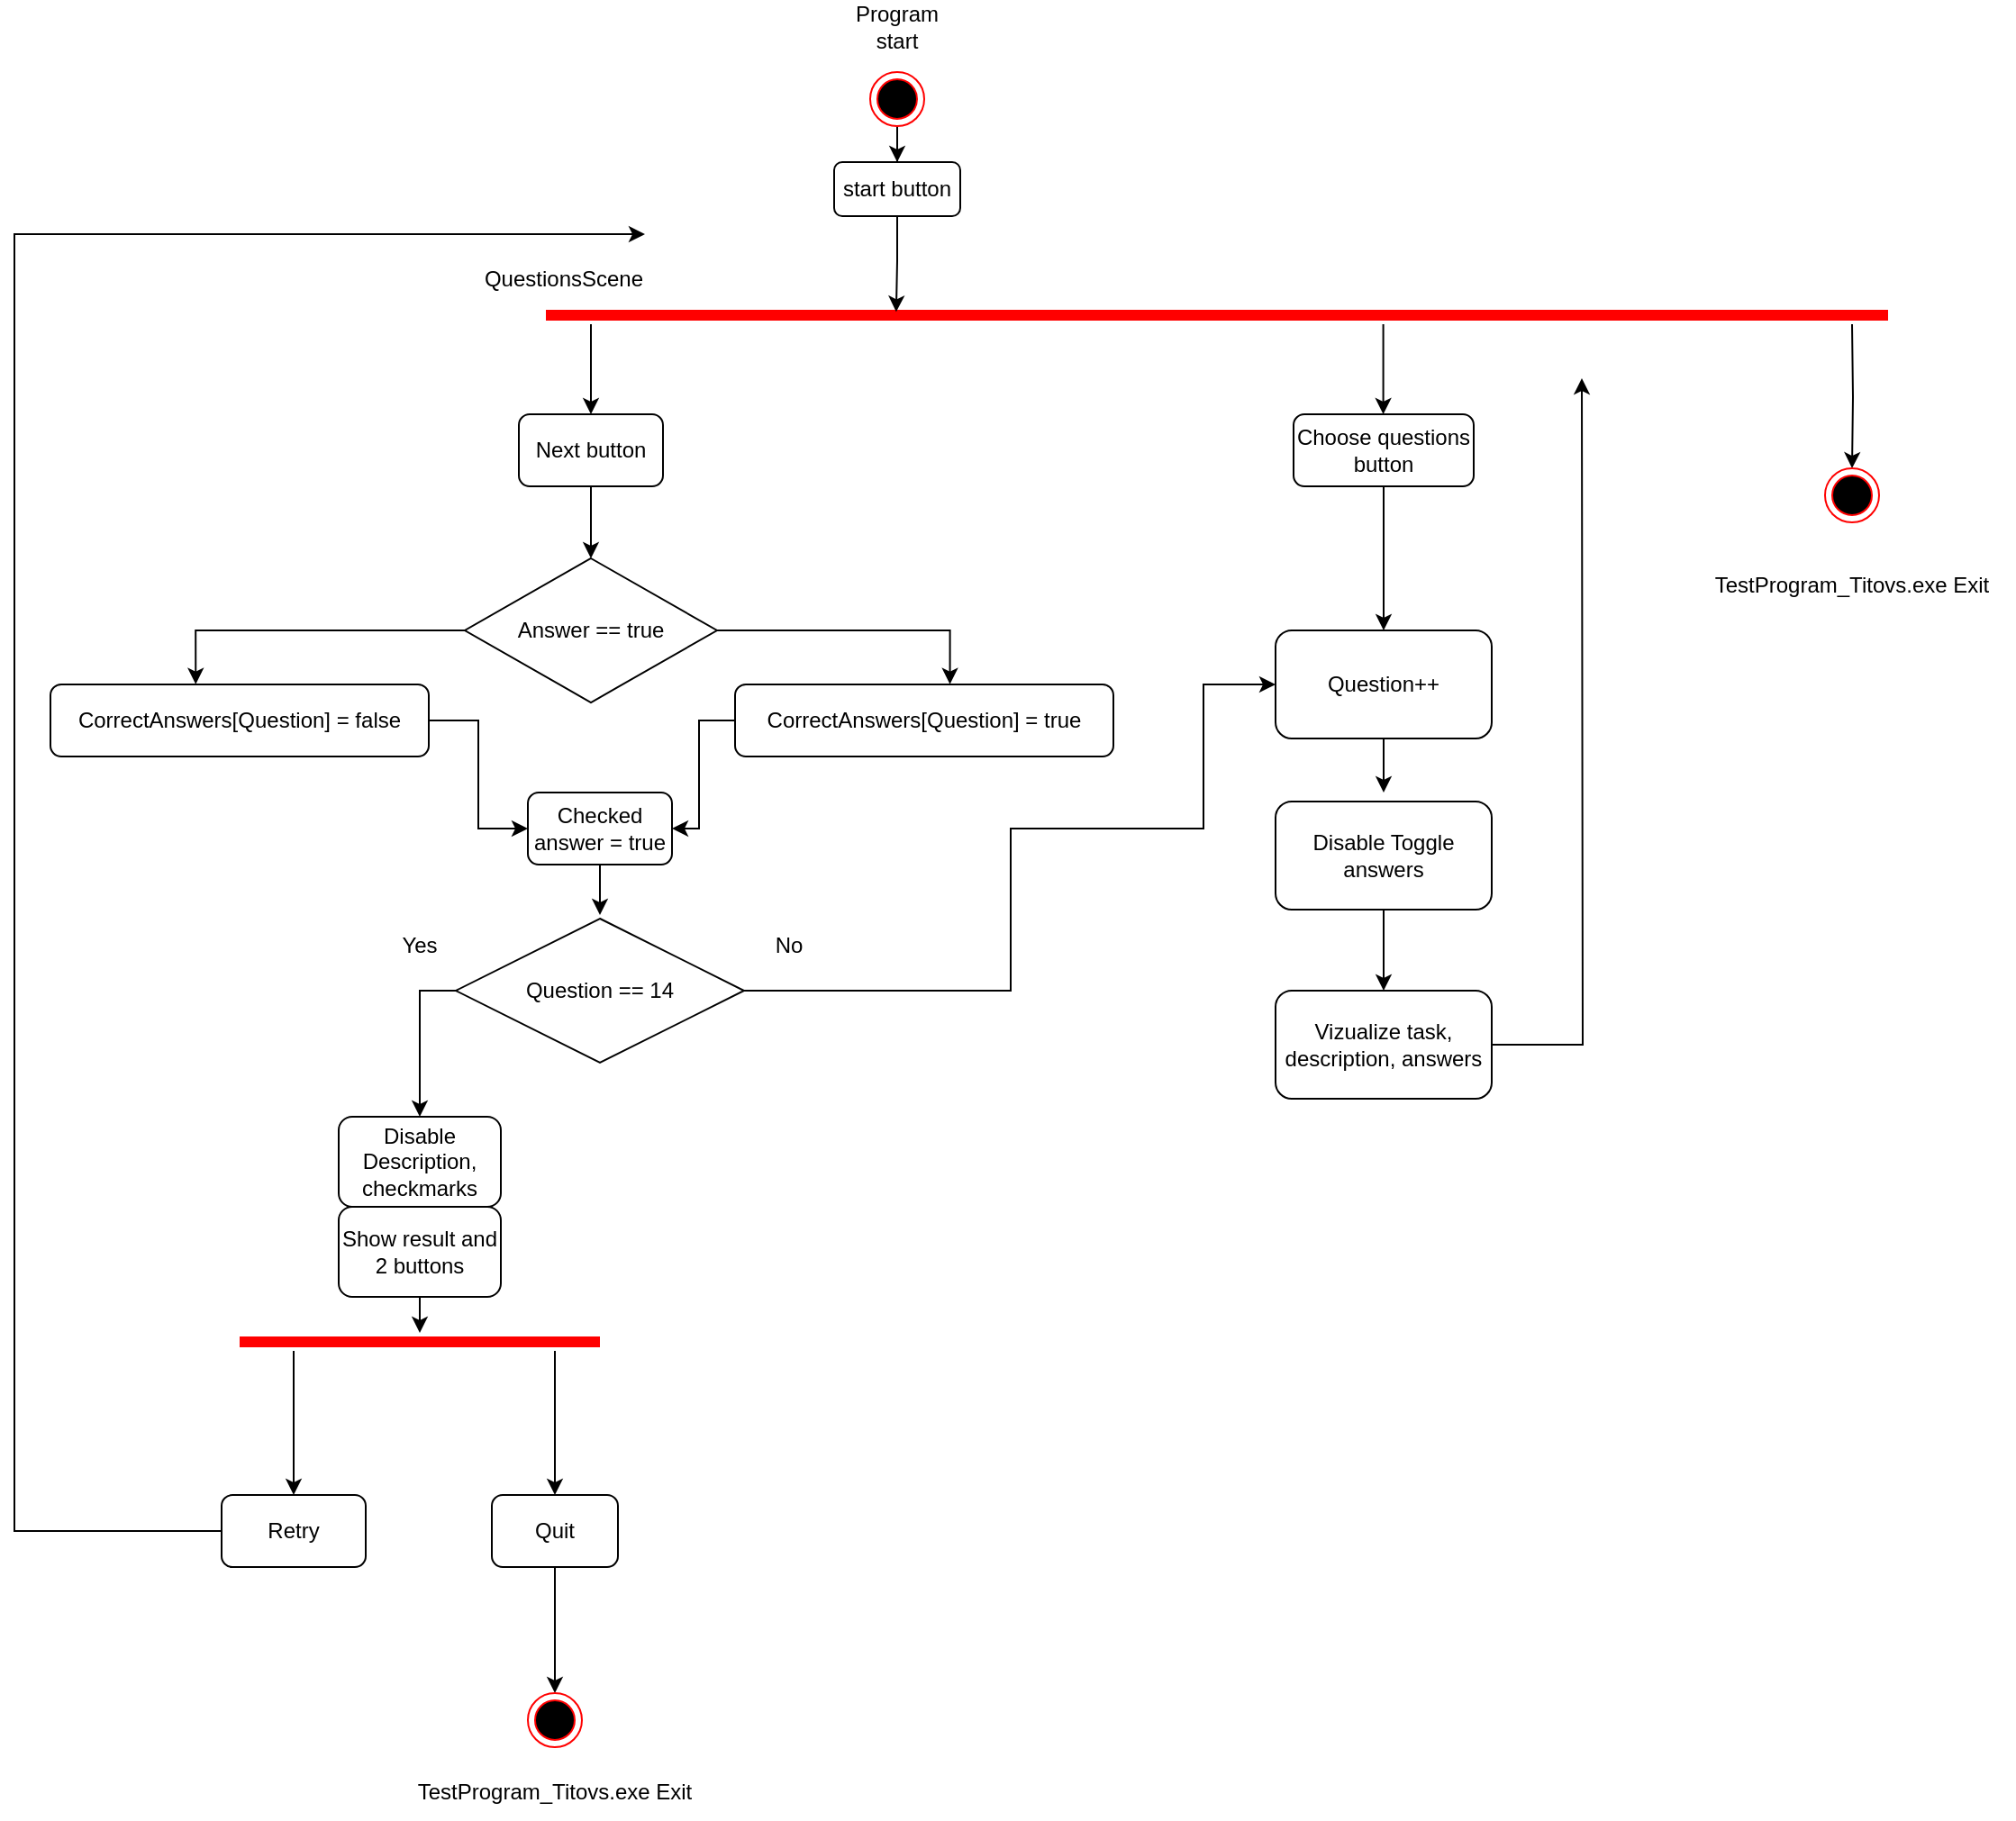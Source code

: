 <mxfile version="24.5.4" type="device">
  <diagram name="Page-1" id="7dSvqLLmZFYE4ecyOjEG">
    <mxGraphModel dx="1671" dy="758" grid="1" gridSize="10" guides="1" tooltips="1" connect="1" arrows="1" fold="1" page="1" pageScale="1" pageWidth="850" pageHeight="1100" math="0" shadow="0">
      <root>
        <mxCell id="0" />
        <mxCell id="1" parent="0" />
        <mxCell id="_zVrqFiz_bb8IfCAxKK6-1" value="" style="shape=line;html=1;strokeWidth=6;strokeColor=#ff0000;" parent="1" vertex="1">
          <mxGeometry x="215" y="350" width="745" height="10" as="geometry" />
        </mxCell>
        <mxCell id="_zVrqFiz_bb8IfCAxKK6-8" style="edgeStyle=orthogonalEdgeStyle;rounded=0;orthogonalLoop=1;jettySize=auto;html=1;entryX=0.5;entryY=0;entryDx=0;entryDy=0;" parent="1" source="_zVrqFiz_bb8IfCAxKK6-3" target="_zVrqFiz_bb8IfCAxKK6-7" edge="1">
          <mxGeometry relative="1" as="geometry" />
        </mxCell>
        <mxCell id="_zVrqFiz_bb8IfCAxKK6-3" value="" style="ellipse;html=1;shape=endState;fillColor=#000000;strokeColor=#ff0000;" parent="1" vertex="1">
          <mxGeometry x="395" y="220" width="30" height="30" as="geometry" />
        </mxCell>
        <mxCell id="_zVrqFiz_bb8IfCAxKK6-4" value="Program start" style="text;html=1;align=center;verticalAlign=middle;whiteSpace=wrap;rounded=0;" parent="1" vertex="1">
          <mxGeometry x="380" y="180" width="60" height="30" as="geometry" />
        </mxCell>
        <mxCell id="_zVrqFiz_bb8IfCAxKK6-9" style="edgeStyle=orthogonalEdgeStyle;rounded=0;orthogonalLoop=1;jettySize=auto;html=1;entryX=0.261;entryY=0.317;entryDx=0;entryDy=0;entryPerimeter=0;" parent="1" source="_zVrqFiz_bb8IfCAxKK6-7" target="_zVrqFiz_bb8IfCAxKK6-1" edge="1">
          <mxGeometry relative="1" as="geometry" />
        </mxCell>
        <mxCell id="_zVrqFiz_bb8IfCAxKK6-7" value="start button" style="rounded=1;whiteSpace=wrap;html=1;" parent="1" vertex="1">
          <mxGeometry x="375" y="270" width="70" height="30" as="geometry" />
        </mxCell>
        <mxCell id="_zVrqFiz_bb8IfCAxKK6-10" style="edgeStyle=orthogonalEdgeStyle;rounded=0;orthogonalLoop=1;jettySize=auto;html=1;" parent="1" edge="1">
          <mxGeometry relative="1" as="geometry">
            <mxPoint x="240" y="360" as="sourcePoint" />
            <mxPoint x="240" y="410" as="targetPoint" />
          </mxGeometry>
        </mxCell>
        <mxCell id="_zVrqFiz_bb8IfCAxKK6-15" style="edgeStyle=orthogonalEdgeStyle;rounded=0;orthogonalLoop=1;jettySize=auto;html=1;" parent="1" source="_zVrqFiz_bb8IfCAxKK6-11" edge="1">
          <mxGeometry relative="1" as="geometry">
            <mxPoint x="240" y="490" as="targetPoint" />
          </mxGeometry>
        </mxCell>
        <mxCell id="_zVrqFiz_bb8IfCAxKK6-11" value="Next button" style="rounded=1;whiteSpace=wrap;html=1;" parent="1" vertex="1">
          <mxGeometry x="200" y="410" width="80" height="40" as="geometry" />
        </mxCell>
        <mxCell id="_zVrqFiz_bb8IfCAxKK6-23" style="edgeStyle=orthogonalEdgeStyle;rounded=0;orthogonalLoop=1;jettySize=auto;html=1;entryX=0.5;entryY=0;entryDx=0;entryDy=0;" parent="1" source="_zVrqFiz_bb8IfCAxKK6-12" target="_zVrqFiz_bb8IfCAxKK6-18" edge="1">
          <mxGeometry relative="1" as="geometry">
            <Array as="points">
              <mxPoint x="145" y="730" />
            </Array>
          </mxGeometry>
        </mxCell>
        <mxCell id="_zVrqFiz_bb8IfCAxKK6-62" style="edgeStyle=orthogonalEdgeStyle;rounded=0;orthogonalLoop=1;jettySize=auto;html=1;entryX=0;entryY=0.5;entryDx=0;entryDy=0;" parent="1" source="_zVrqFiz_bb8IfCAxKK6-12" target="_zVrqFiz_bb8IfCAxKK6-36" edge="1">
          <mxGeometry relative="1" as="geometry">
            <Array as="points">
              <mxPoint x="473" y="730" />
              <mxPoint x="473" y="640" />
              <mxPoint x="580" y="640" />
              <mxPoint x="580" y="560" />
            </Array>
          </mxGeometry>
        </mxCell>
        <mxCell id="_zVrqFiz_bb8IfCAxKK6-12" value="Question == 14" style="rhombus;whiteSpace=wrap;html=1;" parent="1" vertex="1">
          <mxGeometry x="165" y="690" width="160" height="80" as="geometry" />
        </mxCell>
        <mxCell id="_zVrqFiz_bb8IfCAxKK6-16" value="Yes" style="text;html=1;align=center;verticalAlign=middle;whiteSpace=wrap;rounded=0;" parent="1" vertex="1">
          <mxGeometry x="115" y="690" width="60" height="30" as="geometry" />
        </mxCell>
        <mxCell id="_zVrqFiz_bb8IfCAxKK6-22" style="edgeStyle=orthogonalEdgeStyle;rounded=0;orthogonalLoop=1;jettySize=auto;html=1;" parent="1" source="_zVrqFiz_bb8IfCAxKK6-18" target="_zVrqFiz_bb8IfCAxKK6-19" edge="1">
          <mxGeometry relative="1" as="geometry" />
        </mxCell>
        <mxCell id="_zVrqFiz_bb8IfCAxKK6-18" value="Disable Description, checkmarks" style="rounded=1;whiteSpace=wrap;html=1;" parent="1" vertex="1">
          <mxGeometry x="100" y="800" width="90" height="50" as="geometry" />
        </mxCell>
        <mxCell id="_zVrqFiz_bb8IfCAxKK6-19" value="" style="shape=line;html=1;strokeWidth=6;strokeColor=#ff0000;" parent="1" vertex="1">
          <mxGeometry x="45" y="920" width="200" height="10" as="geometry" />
        </mxCell>
        <mxCell id="_zVrqFiz_bb8IfCAxKK6-24" style="edgeStyle=orthogonalEdgeStyle;rounded=0;orthogonalLoop=1;jettySize=auto;html=1;" parent="1" edge="1">
          <mxGeometry relative="1" as="geometry">
            <mxPoint x="75" y="930" as="sourcePoint" />
            <mxPoint x="75" y="1010" as="targetPoint" />
          </mxGeometry>
        </mxCell>
        <mxCell id="_zVrqFiz_bb8IfCAxKK6-25" style="edgeStyle=orthogonalEdgeStyle;rounded=0;orthogonalLoop=1;jettySize=auto;html=1;" parent="1" edge="1">
          <mxGeometry relative="1" as="geometry">
            <mxPoint x="220" y="930" as="sourcePoint" />
            <mxPoint x="220" y="1010" as="targetPoint" />
          </mxGeometry>
        </mxCell>
        <mxCell id="_zVrqFiz_bb8IfCAxKK6-28" style="edgeStyle=elbowEdgeStyle;rounded=0;orthogonalLoop=1;jettySize=auto;html=1;" parent="1" source="_zVrqFiz_bb8IfCAxKK6-26" edge="1">
          <mxGeometry relative="1" as="geometry">
            <mxPoint x="270" y="310" as="targetPoint" />
            <Array as="points">
              <mxPoint x="-80" y="670" />
            </Array>
          </mxGeometry>
        </mxCell>
        <mxCell id="_zVrqFiz_bb8IfCAxKK6-26" value="Retry" style="rounded=1;whiteSpace=wrap;html=1;" parent="1" vertex="1">
          <mxGeometry x="35" y="1010" width="80" height="40" as="geometry" />
        </mxCell>
        <mxCell id="_zVrqFiz_bb8IfCAxKK6-31" style="edgeStyle=orthogonalEdgeStyle;rounded=0;orthogonalLoop=1;jettySize=auto;html=1;" parent="1" source="_zVrqFiz_bb8IfCAxKK6-27" edge="1">
          <mxGeometry relative="1" as="geometry">
            <mxPoint x="220" y="1120" as="targetPoint" />
          </mxGeometry>
        </mxCell>
        <mxCell id="_zVrqFiz_bb8IfCAxKK6-27" value="Quit" style="rounded=1;whiteSpace=wrap;html=1;" parent="1" vertex="1">
          <mxGeometry x="185" y="1010" width="70" height="40" as="geometry" />
        </mxCell>
        <mxCell id="_zVrqFiz_bb8IfCAxKK6-29" value="" style="ellipse;html=1;shape=endState;fillColor=#000000;strokeColor=#ff0000;" parent="1" vertex="1">
          <mxGeometry x="205" y="1120" width="30" height="30" as="geometry" />
        </mxCell>
        <mxCell id="_zVrqFiz_bb8IfCAxKK6-32" value="TestProgram_Titovs.exe Exit" style="text;html=1;align=center;verticalAlign=middle;whiteSpace=wrap;rounded=0;" parent="1" vertex="1">
          <mxGeometry x="130" y="1160" width="180" height="30" as="geometry" />
        </mxCell>
        <mxCell id="_zVrqFiz_bb8IfCAxKK6-34" value="QuestionsScene" style="text;html=1;align=center;verticalAlign=middle;whiteSpace=wrap;rounded=0;" parent="1" vertex="1">
          <mxGeometry x="195" y="320" width="60" height="30" as="geometry" />
        </mxCell>
        <mxCell id="_zVrqFiz_bb8IfCAxKK6-59" style="edgeStyle=orthogonalEdgeStyle;rounded=0;orthogonalLoop=1;jettySize=auto;html=1;" parent="1" source="_zVrqFiz_bb8IfCAxKK6-36" edge="1">
          <mxGeometry relative="1" as="geometry">
            <mxPoint x="680" y="620" as="targetPoint" />
          </mxGeometry>
        </mxCell>
        <mxCell id="_zVrqFiz_bb8IfCAxKK6-36" value="Question++" style="rounded=1;whiteSpace=wrap;html=1;" parent="1" vertex="1">
          <mxGeometry x="620" y="530" width="120" height="60" as="geometry" />
        </mxCell>
        <mxCell id="_zVrqFiz_bb8IfCAxKK6-37" value="No" style="text;html=1;align=center;verticalAlign=middle;whiteSpace=wrap;rounded=0;" parent="1" vertex="1">
          <mxGeometry x="320" y="690" width="60" height="30" as="geometry" />
        </mxCell>
        <mxCell id="_zVrqFiz_bb8IfCAxKK6-55" style="edgeStyle=orthogonalEdgeStyle;rounded=0;orthogonalLoop=1;jettySize=auto;html=1;" parent="1" source="_zVrqFiz_bb8IfCAxKK6-39" edge="1">
          <mxGeometry relative="1" as="geometry">
            <mxPoint x="790" y="390" as="targetPoint" />
          </mxGeometry>
        </mxCell>
        <mxCell id="_zVrqFiz_bb8IfCAxKK6-39" value="Vizualize task, description, answers" style="rounded=1;whiteSpace=wrap;html=1;" parent="1" vertex="1">
          <mxGeometry x="620" y="730" width="120" height="60" as="geometry" />
        </mxCell>
        <mxCell id="_zVrqFiz_bb8IfCAxKK6-43" value="Answer == true" style="rhombus;whiteSpace=wrap;html=1;" parent="1" vertex="1">
          <mxGeometry x="170" y="490" width="140" height="80" as="geometry" />
        </mxCell>
        <mxCell id="_zVrqFiz_bb8IfCAxKK6-45" value="Checked answer = true" style="rounded=1;whiteSpace=wrap;html=1;" parent="1" vertex="1">
          <mxGeometry x="205" y="620" width="80" height="40" as="geometry" />
        </mxCell>
        <mxCell id="_zVrqFiz_bb8IfCAxKK6-46" style="edgeStyle=orthogonalEdgeStyle;rounded=0;orthogonalLoop=1;jettySize=auto;html=1;entryX=0.5;entryY=-0.025;entryDx=0;entryDy=0;entryPerimeter=0;" parent="1" source="_zVrqFiz_bb8IfCAxKK6-45" target="_zVrqFiz_bb8IfCAxKK6-12" edge="1">
          <mxGeometry relative="1" as="geometry" />
        </mxCell>
        <mxCell id="_zVrqFiz_bb8IfCAxKK6-52" style="edgeStyle=orthogonalEdgeStyle;rounded=0;orthogonalLoop=1;jettySize=auto;html=1;entryX=1;entryY=0.5;entryDx=0;entryDy=0;" parent="1" source="_zVrqFiz_bb8IfCAxKK6-47" target="_zVrqFiz_bb8IfCAxKK6-45" edge="1">
          <mxGeometry relative="1" as="geometry">
            <Array as="points">
              <mxPoint x="300" y="580" />
              <mxPoint x="300" y="640" />
            </Array>
          </mxGeometry>
        </mxCell>
        <mxCell id="_zVrqFiz_bb8IfCAxKK6-47" value="CorrectAnswers[Question] = true" style="rounded=1;whiteSpace=wrap;html=1;" parent="1" vertex="1">
          <mxGeometry x="320" y="560" width="210" height="40" as="geometry" />
        </mxCell>
        <mxCell id="_zVrqFiz_bb8IfCAxKK6-53" style="edgeStyle=orthogonalEdgeStyle;rounded=0;orthogonalLoop=1;jettySize=auto;html=1;entryX=0;entryY=0.5;entryDx=0;entryDy=0;" parent="1" source="_zVrqFiz_bb8IfCAxKK6-49" target="_zVrqFiz_bb8IfCAxKK6-45" edge="1">
          <mxGeometry relative="1" as="geometry" />
        </mxCell>
        <mxCell id="_zVrqFiz_bb8IfCAxKK6-49" value="CorrectAnswers[Question] = false" style="rounded=1;whiteSpace=wrap;html=1;" parent="1" vertex="1">
          <mxGeometry x="-60" y="560" width="210" height="40" as="geometry" />
        </mxCell>
        <mxCell id="_zVrqFiz_bb8IfCAxKK6-50" style="edgeStyle=orthogonalEdgeStyle;rounded=0;orthogonalLoop=1;jettySize=auto;html=1;entryX=0.568;entryY=-0.004;entryDx=0;entryDy=0;entryPerimeter=0;" parent="1" source="_zVrqFiz_bb8IfCAxKK6-43" target="_zVrqFiz_bb8IfCAxKK6-47" edge="1">
          <mxGeometry relative="1" as="geometry" />
        </mxCell>
        <mxCell id="_zVrqFiz_bb8IfCAxKK6-51" style="edgeStyle=orthogonalEdgeStyle;rounded=0;orthogonalLoop=1;jettySize=auto;html=1;entryX=0.384;entryY=-0.004;entryDx=0;entryDy=0;entryPerimeter=0;" parent="1" source="_zVrqFiz_bb8IfCAxKK6-43" target="_zVrqFiz_bb8IfCAxKK6-49" edge="1">
          <mxGeometry relative="1" as="geometry" />
        </mxCell>
        <mxCell id="_zVrqFiz_bb8IfCAxKK6-61" style="edgeStyle=orthogonalEdgeStyle;rounded=0;orthogonalLoop=1;jettySize=auto;html=1;entryX=0.5;entryY=0;entryDx=0;entryDy=0;" parent="1" source="_zVrqFiz_bb8IfCAxKK6-54" target="_zVrqFiz_bb8IfCAxKK6-36" edge="1">
          <mxGeometry relative="1" as="geometry" />
        </mxCell>
        <mxCell id="_zVrqFiz_bb8IfCAxKK6-54" value="Choose questions button" style="rounded=1;whiteSpace=wrap;html=1;" parent="1" vertex="1">
          <mxGeometry x="630" y="410" width="100" height="40" as="geometry" />
        </mxCell>
        <mxCell id="_zVrqFiz_bb8IfCAxKK6-56" style="edgeStyle=orthogonalEdgeStyle;rounded=0;orthogonalLoop=1;jettySize=auto;html=1;" parent="1" edge="1">
          <mxGeometry relative="1" as="geometry">
            <mxPoint x="679.8" y="360" as="sourcePoint" />
            <mxPoint x="679.8" y="410" as="targetPoint" />
          </mxGeometry>
        </mxCell>
        <mxCell id="_zVrqFiz_bb8IfCAxKK6-60" style="edgeStyle=orthogonalEdgeStyle;rounded=0;orthogonalLoop=1;jettySize=auto;html=1;entryX=0.5;entryY=0;entryDx=0;entryDy=0;" parent="1" source="_zVrqFiz_bb8IfCAxKK6-58" target="_zVrqFiz_bb8IfCAxKK6-39" edge="1">
          <mxGeometry relative="1" as="geometry" />
        </mxCell>
        <mxCell id="_zVrqFiz_bb8IfCAxKK6-58" value="Disable Toggle answers" style="rounded=1;whiteSpace=wrap;html=1;" parent="1" vertex="1">
          <mxGeometry x="620" y="625" width="120" height="60" as="geometry" />
        </mxCell>
        <mxCell id="_zVrqFiz_bb8IfCAxKK6-63" style="edgeStyle=orthogonalEdgeStyle;rounded=0;orthogonalLoop=1;jettySize=auto;html=1;" parent="1" target="_zVrqFiz_bb8IfCAxKK6-64" edge="1">
          <mxGeometry relative="1" as="geometry">
            <mxPoint x="940" y="360" as="sourcePoint" />
            <mxPoint x="940" y="410" as="targetPoint" />
          </mxGeometry>
        </mxCell>
        <mxCell id="_zVrqFiz_bb8IfCAxKK6-64" value="" style="ellipse;html=1;shape=endState;fillColor=#000000;strokeColor=#ff0000;" parent="1" vertex="1">
          <mxGeometry x="925" y="440" width="30" height="30" as="geometry" />
        </mxCell>
        <mxCell id="_zVrqFiz_bb8IfCAxKK6-65" value="TestProgram_Titovs.exe Exit" style="text;html=1;align=center;verticalAlign=middle;whiteSpace=wrap;rounded=0;" parent="1" vertex="1">
          <mxGeometry x="850" y="490" width="180" height="30" as="geometry" />
        </mxCell>
        <mxCell id="Tfo5bfT9uyd3VSblKl9s-1" value="Show result and 2 buttons" style="rounded=1;whiteSpace=wrap;html=1;" vertex="1" parent="1">
          <mxGeometry x="100" y="850" width="90" height="50" as="geometry" />
        </mxCell>
      </root>
    </mxGraphModel>
  </diagram>
</mxfile>
